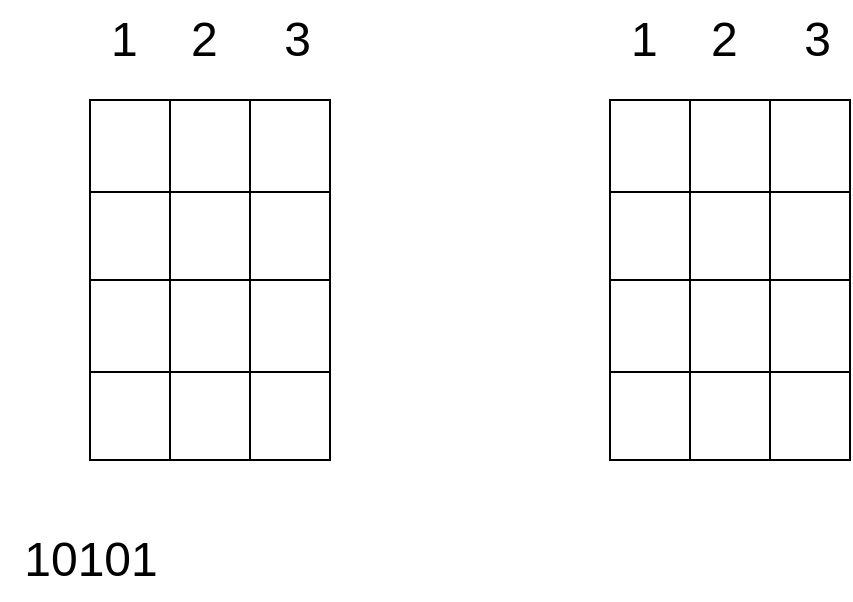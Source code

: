 <mxfile version="20.6.2" type="github">
  <diagram id="s1i5yooGdVgUBMXXOiFS" name="第 1 页">
    <mxGraphModel dx="1422" dy="762" grid="1" gridSize="10" guides="1" tooltips="1" connect="1" arrows="1" fold="1" page="1" pageScale="1" pageWidth="827" pageHeight="1169" math="0" shadow="0">
      <root>
        <mxCell id="0" />
        <mxCell id="1" parent="0" />
        <mxCell id="GDhCXUy0nGOr61agKOmu-1" value="" style="shape=table;startSize=0;container=1;collapsible=0;childLayout=tableLayout;" vertex="1" parent="1">
          <mxGeometry x="130" y="200" width="120" height="180" as="geometry" />
        </mxCell>
        <mxCell id="GDhCXUy0nGOr61agKOmu-2" value="" style="shape=tableRow;horizontal=0;startSize=0;swimlaneHead=0;swimlaneBody=0;top=0;left=0;bottom=0;right=0;collapsible=0;dropTarget=0;fillColor=none;points=[[0,0.5],[1,0.5]];portConstraint=eastwest;" vertex="1" parent="GDhCXUy0nGOr61agKOmu-1">
          <mxGeometry width="120" height="46" as="geometry" />
        </mxCell>
        <mxCell id="GDhCXUy0nGOr61agKOmu-3" value="" style="shape=partialRectangle;html=1;whiteSpace=wrap;connectable=0;overflow=hidden;fillColor=none;top=0;left=0;bottom=0;right=0;pointerEvents=1;" vertex="1" parent="GDhCXUy0nGOr61agKOmu-2">
          <mxGeometry width="40" height="46" as="geometry">
            <mxRectangle width="40" height="46" as="alternateBounds" />
          </mxGeometry>
        </mxCell>
        <mxCell id="GDhCXUy0nGOr61agKOmu-4" value="" style="shape=partialRectangle;html=1;whiteSpace=wrap;connectable=0;overflow=hidden;fillColor=none;top=0;left=0;bottom=0;right=0;pointerEvents=1;" vertex="1" parent="GDhCXUy0nGOr61agKOmu-2">
          <mxGeometry x="40" width="40" height="46" as="geometry">
            <mxRectangle width="40" height="46" as="alternateBounds" />
          </mxGeometry>
        </mxCell>
        <mxCell id="GDhCXUy0nGOr61agKOmu-5" value="" style="shape=partialRectangle;html=1;whiteSpace=wrap;connectable=0;overflow=hidden;fillColor=none;top=0;left=0;bottom=0;right=0;pointerEvents=1;" vertex="1" parent="GDhCXUy0nGOr61agKOmu-2">
          <mxGeometry x="80" width="40" height="46" as="geometry">
            <mxRectangle width="40" height="46" as="alternateBounds" />
          </mxGeometry>
        </mxCell>
        <mxCell id="GDhCXUy0nGOr61agKOmu-6" value="" style="shape=tableRow;horizontal=0;startSize=0;swimlaneHead=0;swimlaneBody=0;top=0;left=0;bottom=0;right=0;collapsible=0;dropTarget=0;fillColor=none;points=[[0,0.5],[1,0.5]];portConstraint=eastwest;" vertex="1" parent="GDhCXUy0nGOr61agKOmu-1">
          <mxGeometry y="46" width="120" height="44" as="geometry" />
        </mxCell>
        <mxCell id="GDhCXUy0nGOr61agKOmu-7" value="" style="shape=partialRectangle;html=1;whiteSpace=wrap;connectable=0;overflow=hidden;fillColor=none;top=0;left=0;bottom=0;right=0;pointerEvents=1;" vertex="1" parent="GDhCXUy0nGOr61agKOmu-6">
          <mxGeometry width="40" height="44" as="geometry">
            <mxRectangle width="40" height="44" as="alternateBounds" />
          </mxGeometry>
        </mxCell>
        <mxCell id="GDhCXUy0nGOr61agKOmu-8" value="" style="shape=partialRectangle;html=1;whiteSpace=wrap;connectable=0;overflow=hidden;fillColor=none;top=0;left=0;bottom=0;right=0;pointerEvents=1;" vertex="1" parent="GDhCXUy0nGOr61agKOmu-6">
          <mxGeometry x="40" width="40" height="44" as="geometry">
            <mxRectangle width="40" height="44" as="alternateBounds" />
          </mxGeometry>
        </mxCell>
        <mxCell id="GDhCXUy0nGOr61agKOmu-9" value="" style="shape=partialRectangle;html=1;whiteSpace=wrap;connectable=0;overflow=hidden;fillColor=none;top=0;left=0;bottom=0;right=0;pointerEvents=1;" vertex="1" parent="GDhCXUy0nGOr61agKOmu-6">
          <mxGeometry x="80" width="40" height="44" as="geometry">
            <mxRectangle width="40" height="44" as="alternateBounds" />
          </mxGeometry>
        </mxCell>
        <mxCell id="GDhCXUy0nGOr61agKOmu-10" value="" style="shape=tableRow;horizontal=0;startSize=0;swimlaneHead=0;swimlaneBody=0;top=0;left=0;bottom=0;right=0;collapsible=0;dropTarget=0;fillColor=none;points=[[0,0.5],[1,0.5]];portConstraint=eastwest;" vertex="1" parent="GDhCXUy0nGOr61agKOmu-1">
          <mxGeometry y="90" width="120" height="46" as="geometry" />
        </mxCell>
        <mxCell id="GDhCXUy0nGOr61agKOmu-11" value="" style="shape=partialRectangle;html=1;whiteSpace=wrap;connectable=0;overflow=hidden;fillColor=none;top=0;left=0;bottom=0;right=0;pointerEvents=1;" vertex="1" parent="GDhCXUy0nGOr61agKOmu-10">
          <mxGeometry width="40" height="46" as="geometry">
            <mxRectangle width="40" height="46" as="alternateBounds" />
          </mxGeometry>
        </mxCell>
        <mxCell id="GDhCXUy0nGOr61agKOmu-12" value="" style="shape=partialRectangle;html=1;whiteSpace=wrap;connectable=0;overflow=hidden;fillColor=none;top=0;left=0;bottom=0;right=0;pointerEvents=1;" vertex="1" parent="GDhCXUy0nGOr61agKOmu-10">
          <mxGeometry x="40" width="40" height="46" as="geometry">
            <mxRectangle width="40" height="46" as="alternateBounds" />
          </mxGeometry>
        </mxCell>
        <mxCell id="GDhCXUy0nGOr61agKOmu-13" value="" style="shape=partialRectangle;html=1;whiteSpace=wrap;connectable=0;overflow=hidden;fillColor=none;top=0;left=0;bottom=0;right=0;pointerEvents=1;" vertex="1" parent="GDhCXUy0nGOr61agKOmu-10">
          <mxGeometry x="80" width="40" height="46" as="geometry">
            <mxRectangle width="40" height="46" as="alternateBounds" />
          </mxGeometry>
        </mxCell>
        <mxCell id="GDhCXUy0nGOr61agKOmu-14" value="" style="shape=tableRow;horizontal=0;startSize=0;swimlaneHead=0;swimlaneBody=0;top=0;left=0;bottom=0;right=0;collapsible=0;dropTarget=0;fillColor=none;points=[[0,0.5],[1,0.5]];portConstraint=eastwest;" vertex="1" parent="GDhCXUy0nGOr61agKOmu-1">
          <mxGeometry y="136" width="120" height="44" as="geometry" />
        </mxCell>
        <mxCell id="GDhCXUy0nGOr61agKOmu-15" value="" style="shape=partialRectangle;html=1;whiteSpace=wrap;connectable=0;overflow=hidden;fillColor=none;top=0;left=0;bottom=0;right=0;pointerEvents=1;" vertex="1" parent="GDhCXUy0nGOr61agKOmu-14">
          <mxGeometry width="40" height="44" as="geometry">
            <mxRectangle width="40" height="44" as="alternateBounds" />
          </mxGeometry>
        </mxCell>
        <mxCell id="GDhCXUy0nGOr61agKOmu-16" value="" style="shape=partialRectangle;html=1;whiteSpace=wrap;connectable=0;overflow=hidden;fillColor=none;top=0;left=0;bottom=0;right=0;pointerEvents=1;" vertex="1" parent="GDhCXUy0nGOr61agKOmu-14">
          <mxGeometry x="40" width="40" height="44" as="geometry">
            <mxRectangle width="40" height="44" as="alternateBounds" />
          </mxGeometry>
        </mxCell>
        <mxCell id="GDhCXUy0nGOr61agKOmu-17" value="" style="shape=partialRectangle;html=1;whiteSpace=wrap;connectable=0;overflow=hidden;fillColor=none;top=0;left=0;bottom=0;right=0;pointerEvents=1;" vertex="1" parent="GDhCXUy0nGOr61agKOmu-14">
          <mxGeometry x="80" width="40" height="44" as="geometry">
            <mxRectangle width="40" height="44" as="alternateBounds" />
          </mxGeometry>
        </mxCell>
        <mxCell id="GDhCXUy0nGOr61agKOmu-18" value="&lt;font style=&quot;font-size: 24px;&quot;&gt;1&amp;nbsp; &amp;nbsp; 2&amp;nbsp; &amp;nbsp; &amp;nbsp;3&lt;/font&gt;" style="text;html=1;align=center;verticalAlign=middle;resizable=0;points=[];autosize=1;strokeColor=none;fillColor=none;" vertex="1" parent="1">
          <mxGeometry x="130" y="150" width="120" height="40" as="geometry" />
        </mxCell>
        <mxCell id="GDhCXUy0nGOr61agKOmu-38" value="" style="shape=table;startSize=0;container=1;collapsible=0;childLayout=tableLayout;" vertex="1" parent="1">
          <mxGeometry x="390" y="200" width="120" height="180" as="geometry" />
        </mxCell>
        <mxCell id="GDhCXUy0nGOr61agKOmu-39" value="" style="shape=tableRow;horizontal=0;startSize=0;swimlaneHead=0;swimlaneBody=0;top=0;left=0;bottom=0;right=0;collapsible=0;dropTarget=0;fillColor=none;points=[[0,0.5],[1,0.5]];portConstraint=eastwest;" vertex="1" parent="GDhCXUy0nGOr61agKOmu-38">
          <mxGeometry width="120" height="46" as="geometry" />
        </mxCell>
        <mxCell id="GDhCXUy0nGOr61agKOmu-40" value="" style="shape=partialRectangle;html=1;whiteSpace=wrap;connectable=0;overflow=hidden;fillColor=none;top=0;left=0;bottom=0;right=0;pointerEvents=1;" vertex="1" parent="GDhCXUy0nGOr61agKOmu-39">
          <mxGeometry width="40" height="46" as="geometry">
            <mxRectangle width="40" height="46" as="alternateBounds" />
          </mxGeometry>
        </mxCell>
        <mxCell id="GDhCXUy0nGOr61agKOmu-41" value="" style="shape=partialRectangle;html=1;whiteSpace=wrap;connectable=0;overflow=hidden;fillColor=none;top=0;left=0;bottom=0;right=0;pointerEvents=1;" vertex="1" parent="GDhCXUy0nGOr61agKOmu-39">
          <mxGeometry x="40" width="40" height="46" as="geometry">
            <mxRectangle width="40" height="46" as="alternateBounds" />
          </mxGeometry>
        </mxCell>
        <mxCell id="GDhCXUy0nGOr61agKOmu-42" value="" style="shape=partialRectangle;html=1;whiteSpace=wrap;connectable=0;overflow=hidden;fillColor=none;top=0;left=0;bottom=0;right=0;pointerEvents=1;" vertex="1" parent="GDhCXUy0nGOr61agKOmu-39">
          <mxGeometry x="80" width="40" height="46" as="geometry">
            <mxRectangle width="40" height="46" as="alternateBounds" />
          </mxGeometry>
        </mxCell>
        <mxCell id="GDhCXUy0nGOr61agKOmu-43" value="" style="shape=tableRow;horizontal=0;startSize=0;swimlaneHead=0;swimlaneBody=0;top=0;left=0;bottom=0;right=0;collapsible=0;dropTarget=0;fillColor=none;points=[[0,0.5],[1,0.5]];portConstraint=eastwest;" vertex="1" parent="GDhCXUy0nGOr61agKOmu-38">
          <mxGeometry y="46" width="120" height="44" as="geometry" />
        </mxCell>
        <mxCell id="GDhCXUy0nGOr61agKOmu-44" value="" style="shape=partialRectangle;html=1;whiteSpace=wrap;connectable=0;overflow=hidden;fillColor=none;top=0;left=0;bottom=0;right=0;pointerEvents=1;" vertex="1" parent="GDhCXUy0nGOr61agKOmu-43">
          <mxGeometry width="40" height="44" as="geometry">
            <mxRectangle width="40" height="44" as="alternateBounds" />
          </mxGeometry>
        </mxCell>
        <mxCell id="GDhCXUy0nGOr61agKOmu-45" value="" style="shape=partialRectangle;html=1;whiteSpace=wrap;connectable=0;overflow=hidden;fillColor=none;top=0;left=0;bottom=0;right=0;pointerEvents=1;" vertex="1" parent="GDhCXUy0nGOr61agKOmu-43">
          <mxGeometry x="40" width="40" height="44" as="geometry">
            <mxRectangle width="40" height="44" as="alternateBounds" />
          </mxGeometry>
        </mxCell>
        <mxCell id="GDhCXUy0nGOr61agKOmu-46" value="" style="shape=partialRectangle;html=1;whiteSpace=wrap;connectable=0;overflow=hidden;fillColor=none;top=0;left=0;bottom=0;right=0;pointerEvents=1;" vertex="1" parent="GDhCXUy0nGOr61agKOmu-43">
          <mxGeometry x="80" width="40" height="44" as="geometry">
            <mxRectangle width="40" height="44" as="alternateBounds" />
          </mxGeometry>
        </mxCell>
        <mxCell id="GDhCXUy0nGOr61agKOmu-47" value="" style="shape=tableRow;horizontal=0;startSize=0;swimlaneHead=0;swimlaneBody=0;top=0;left=0;bottom=0;right=0;collapsible=0;dropTarget=0;fillColor=none;points=[[0,0.5],[1,0.5]];portConstraint=eastwest;" vertex="1" parent="GDhCXUy0nGOr61agKOmu-38">
          <mxGeometry y="90" width="120" height="46" as="geometry" />
        </mxCell>
        <mxCell id="GDhCXUy0nGOr61agKOmu-48" value="" style="shape=partialRectangle;html=1;whiteSpace=wrap;connectable=0;overflow=hidden;fillColor=none;top=0;left=0;bottom=0;right=0;pointerEvents=1;" vertex="1" parent="GDhCXUy0nGOr61agKOmu-47">
          <mxGeometry width="40" height="46" as="geometry">
            <mxRectangle width="40" height="46" as="alternateBounds" />
          </mxGeometry>
        </mxCell>
        <mxCell id="GDhCXUy0nGOr61agKOmu-49" value="" style="shape=partialRectangle;html=1;whiteSpace=wrap;connectable=0;overflow=hidden;fillColor=none;top=0;left=0;bottom=0;right=0;pointerEvents=1;" vertex="1" parent="GDhCXUy0nGOr61agKOmu-47">
          <mxGeometry x="40" width="40" height="46" as="geometry">
            <mxRectangle width="40" height="46" as="alternateBounds" />
          </mxGeometry>
        </mxCell>
        <mxCell id="GDhCXUy0nGOr61agKOmu-50" value="" style="shape=partialRectangle;html=1;whiteSpace=wrap;connectable=0;overflow=hidden;fillColor=none;top=0;left=0;bottom=0;right=0;pointerEvents=1;" vertex="1" parent="GDhCXUy0nGOr61agKOmu-47">
          <mxGeometry x="80" width="40" height="46" as="geometry">
            <mxRectangle width="40" height="46" as="alternateBounds" />
          </mxGeometry>
        </mxCell>
        <mxCell id="GDhCXUy0nGOr61agKOmu-51" value="" style="shape=tableRow;horizontal=0;startSize=0;swimlaneHead=0;swimlaneBody=0;top=0;left=0;bottom=0;right=0;collapsible=0;dropTarget=0;fillColor=none;points=[[0,0.5],[1,0.5]];portConstraint=eastwest;" vertex="1" parent="GDhCXUy0nGOr61agKOmu-38">
          <mxGeometry y="136" width="120" height="44" as="geometry" />
        </mxCell>
        <mxCell id="GDhCXUy0nGOr61agKOmu-52" value="" style="shape=partialRectangle;html=1;whiteSpace=wrap;connectable=0;overflow=hidden;fillColor=none;top=0;left=0;bottom=0;right=0;pointerEvents=1;" vertex="1" parent="GDhCXUy0nGOr61agKOmu-51">
          <mxGeometry width="40" height="44" as="geometry">
            <mxRectangle width="40" height="44" as="alternateBounds" />
          </mxGeometry>
        </mxCell>
        <mxCell id="GDhCXUy0nGOr61agKOmu-53" value="" style="shape=partialRectangle;html=1;whiteSpace=wrap;connectable=0;overflow=hidden;fillColor=none;top=0;left=0;bottom=0;right=0;pointerEvents=1;" vertex="1" parent="GDhCXUy0nGOr61agKOmu-51">
          <mxGeometry x="40" width="40" height="44" as="geometry">
            <mxRectangle width="40" height="44" as="alternateBounds" />
          </mxGeometry>
        </mxCell>
        <mxCell id="GDhCXUy0nGOr61agKOmu-54" value="" style="shape=partialRectangle;html=1;whiteSpace=wrap;connectable=0;overflow=hidden;fillColor=none;top=0;left=0;bottom=0;right=0;pointerEvents=1;" vertex="1" parent="GDhCXUy0nGOr61agKOmu-51">
          <mxGeometry x="80" width="40" height="44" as="geometry">
            <mxRectangle width="40" height="44" as="alternateBounds" />
          </mxGeometry>
        </mxCell>
        <mxCell id="GDhCXUy0nGOr61agKOmu-55" value="&lt;font style=&quot;font-size: 24px;&quot;&gt;1&amp;nbsp; &amp;nbsp; 2&amp;nbsp; &amp;nbsp; &amp;nbsp;3&lt;/font&gt;" style="text;html=1;align=center;verticalAlign=middle;resizable=0;points=[];autosize=1;strokeColor=none;fillColor=none;" vertex="1" parent="1">
          <mxGeometry x="390" y="150" width="120" height="40" as="geometry" />
        </mxCell>
        <mxCell id="GDhCXUy0nGOr61agKOmu-56" value="10101" style="text;html=1;align=center;verticalAlign=middle;resizable=0;points=[];autosize=1;strokeColor=none;fillColor=none;fontSize=24;" vertex="1" parent="1">
          <mxGeometry x="85" y="410" width="90" height="40" as="geometry" />
        </mxCell>
      </root>
    </mxGraphModel>
  </diagram>
</mxfile>
